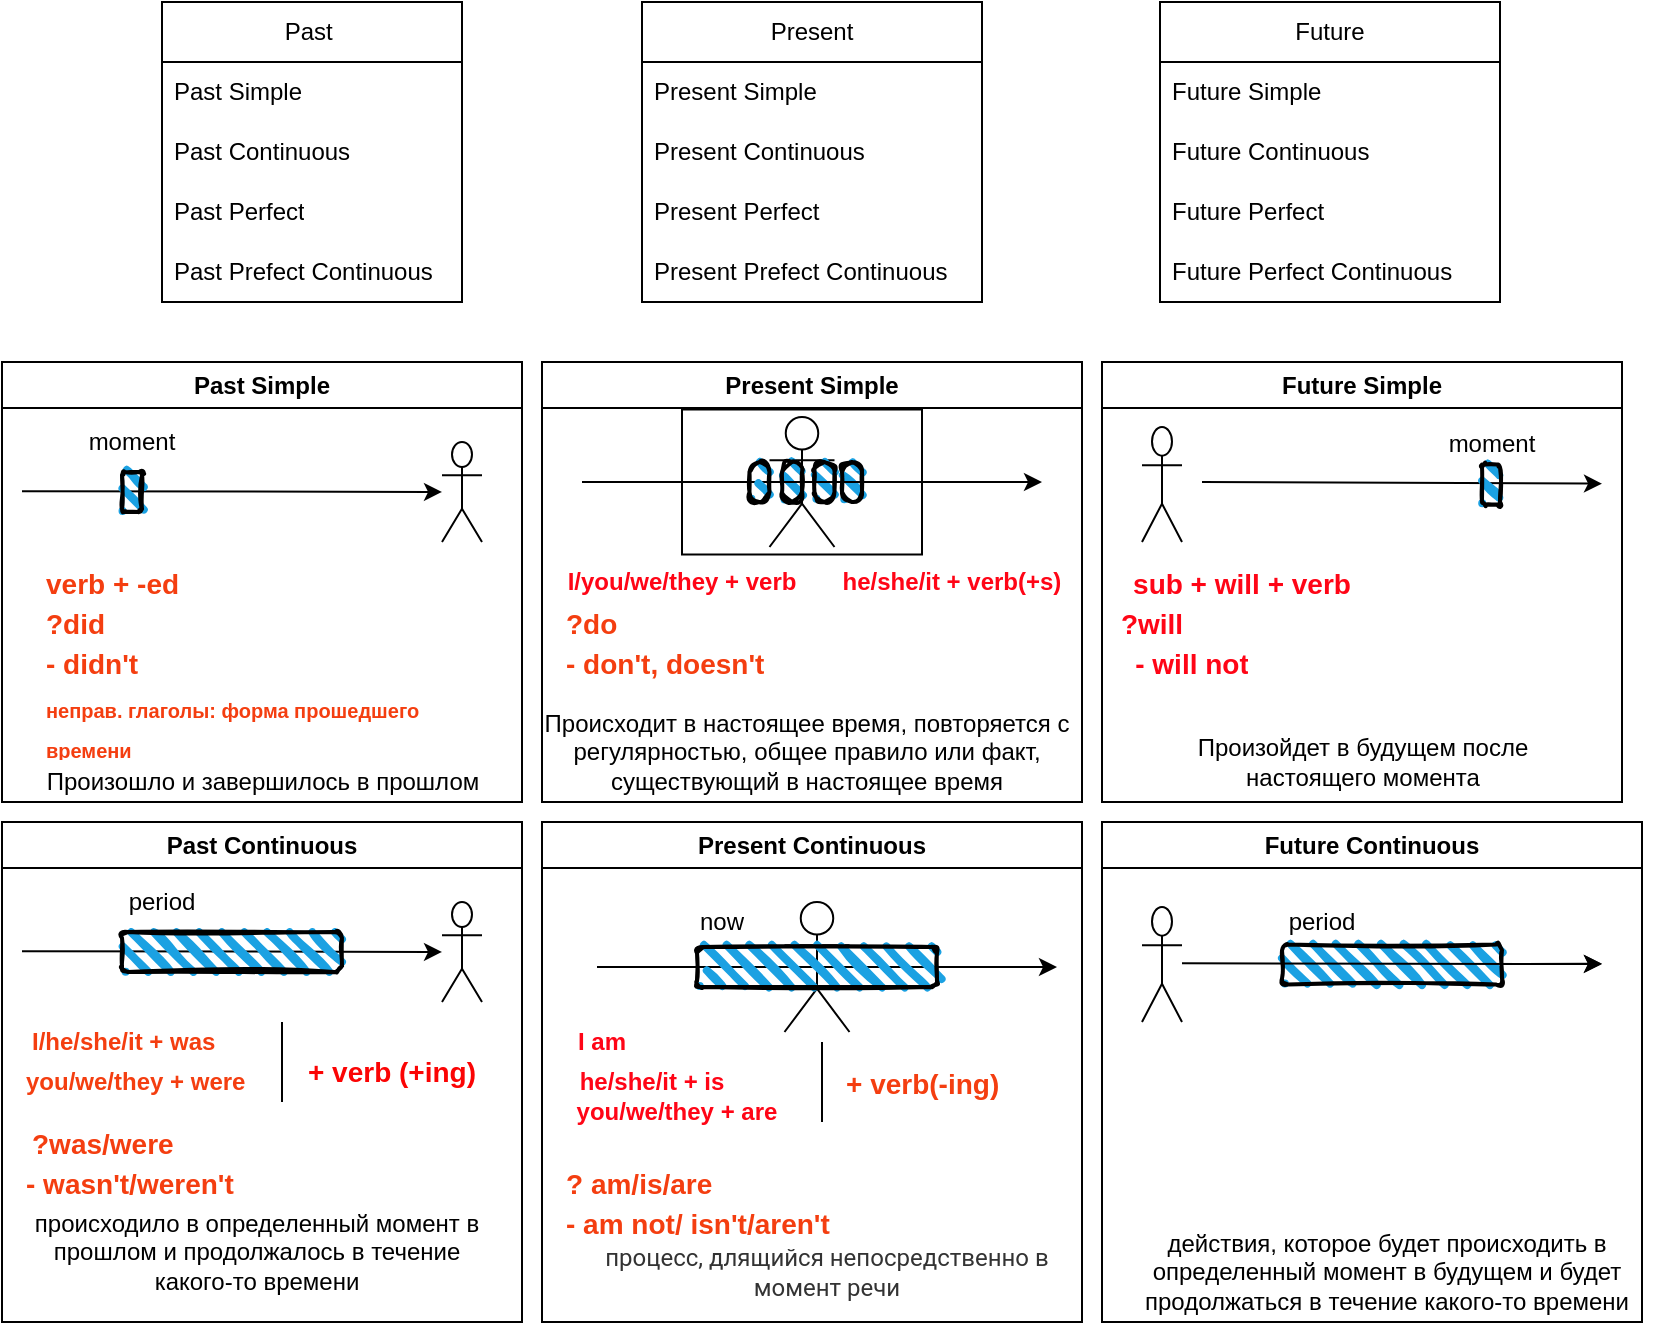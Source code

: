 <mxfile version="21.1.5" type="github">
  <diagram name="Страница 1" id="HaqHr7datS-S6JQ_34eg">
    <mxGraphModel dx="808" dy="416" grid="1" gridSize="10" guides="1" tooltips="1" connect="1" arrows="1" fold="1" page="1" pageScale="1" pageWidth="827" pageHeight="1169" math="0" shadow="0">
      <root>
        <mxCell id="0" />
        <mxCell id="1" parent="0" />
        <mxCell id="sSVKV6Z9X-DRzIi5GmWs-9" value="Past&amp;nbsp;" style="swimlane;fontStyle=0;childLayout=stackLayout;horizontal=1;startSize=30;horizontalStack=0;resizeParent=1;resizeParentMax=0;resizeLast=0;collapsible=1;marginBottom=0;whiteSpace=wrap;html=1;" parent="1" vertex="1">
          <mxGeometry x="120" y="40" width="150" height="150" as="geometry" />
        </mxCell>
        <mxCell id="sSVKV6Z9X-DRzIi5GmWs-10" value="Past Simple" style="text;strokeColor=none;fillColor=none;align=left;verticalAlign=middle;spacingLeft=4;spacingRight=4;overflow=hidden;points=[[0,0.5],[1,0.5]];portConstraint=eastwest;rotatable=0;whiteSpace=wrap;html=1;" parent="sSVKV6Z9X-DRzIi5GmWs-9" vertex="1">
          <mxGeometry y="30" width="150" height="30" as="geometry" />
        </mxCell>
        <mxCell id="sSVKV6Z9X-DRzIi5GmWs-11" value="Past Continuous" style="text;strokeColor=none;fillColor=none;align=left;verticalAlign=middle;spacingLeft=4;spacingRight=4;overflow=hidden;points=[[0,0.5],[1,0.5]];portConstraint=eastwest;rotatable=0;whiteSpace=wrap;html=1;" parent="sSVKV6Z9X-DRzIi5GmWs-9" vertex="1">
          <mxGeometry y="60" width="150" height="30" as="geometry" />
        </mxCell>
        <mxCell id="sSVKV6Z9X-DRzIi5GmWs-12" value="Past Perfect" style="text;strokeColor=none;fillColor=none;align=left;verticalAlign=middle;spacingLeft=4;spacingRight=4;overflow=hidden;points=[[0,0.5],[1,0.5]];portConstraint=eastwest;rotatable=0;whiteSpace=wrap;html=1;" parent="sSVKV6Z9X-DRzIi5GmWs-9" vertex="1">
          <mxGeometry y="90" width="150" height="30" as="geometry" />
        </mxCell>
        <mxCell id="sSVKV6Z9X-DRzIi5GmWs-18" value="Past Prefect Continuous" style="text;strokeColor=none;fillColor=none;align=left;verticalAlign=middle;spacingLeft=4;spacingRight=4;overflow=hidden;points=[[0,0.5],[1,0.5]];portConstraint=eastwest;rotatable=0;whiteSpace=wrap;html=1;" parent="sSVKV6Z9X-DRzIi5GmWs-9" vertex="1">
          <mxGeometry y="120" width="150" height="30" as="geometry" />
        </mxCell>
        <mxCell id="sSVKV6Z9X-DRzIi5GmWs-19" value="Present" style="swimlane;fontStyle=0;childLayout=stackLayout;horizontal=1;startSize=30;horizontalStack=0;resizeParent=1;resizeParentMax=0;resizeLast=0;collapsible=1;marginBottom=0;whiteSpace=wrap;html=1;" parent="1" vertex="1">
          <mxGeometry x="360" y="40" width="170" height="150" as="geometry" />
        </mxCell>
        <mxCell id="sSVKV6Z9X-DRzIi5GmWs-20" value="Present Simple" style="text;strokeColor=none;fillColor=none;align=left;verticalAlign=middle;spacingLeft=4;spacingRight=4;overflow=hidden;points=[[0,0.5],[1,0.5]];portConstraint=eastwest;rotatable=0;whiteSpace=wrap;html=1;" parent="sSVKV6Z9X-DRzIi5GmWs-19" vertex="1">
          <mxGeometry y="30" width="170" height="30" as="geometry" />
        </mxCell>
        <mxCell id="sSVKV6Z9X-DRzIi5GmWs-21" value="Present Continuous" style="text;strokeColor=none;fillColor=none;align=left;verticalAlign=middle;spacingLeft=4;spacingRight=4;overflow=hidden;points=[[0,0.5],[1,0.5]];portConstraint=eastwest;rotatable=0;whiteSpace=wrap;html=1;" parent="sSVKV6Z9X-DRzIi5GmWs-19" vertex="1">
          <mxGeometry y="60" width="170" height="30" as="geometry" />
        </mxCell>
        <mxCell id="sSVKV6Z9X-DRzIi5GmWs-22" value="Present Perfect" style="text;strokeColor=none;fillColor=none;align=left;verticalAlign=middle;spacingLeft=4;spacingRight=4;overflow=hidden;points=[[0,0.5],[1,0.5]];portConstraint=eastwest;rotatable=0;whiteSpace=wrap;html=1;" parent="sSVKV6Z9X-DRzIi5GmWs-19" vertex="1">
          <mxGeometry y="90" width="170" height="30" as="geometry" />
        </mxCell>
        <mxCell id="sSVKV6Z9X-DRzIi5GmWs-23" value="Present Prefect Continuous" style="text;strokeColor=none;fillColor=none;align=left;verticalAlign=middle;spacingLeft=4;spacingRight=4;overflow=hidden;points=[[0,0.5],[1,0.5]];portConstraint=eastwest;rotatable=0;whiteSpace=wrap;html=1;" parent="sSVKV6Z9X-DRzIi5GmWs-19" vertex="1">
          <mxGeometry y="120" width="170" height="30" as="geometry" />
        </mxCell>
        <mxCell id="sSVKV6Z9X-DRzIi5GmWs-24" value="Future" style="swimlane;fontStyle=0;childLayout=stackLayout;horizontal=1;startSize=30;horizontalStack=0;resizeParent=1;resizeParentMax=0;resizeLast=0;collapsible=1;marginBottom=0;whiteSpace=wrap;html=1;" parent="1" vertex="1">
          <mxGeometry x="619" y="40" width="170" height="150" as="geometry" />
        </mxCell>
        <mxCell id="sSVKV6Z9X-DRzIi5GmWs-25" value="Future Simple" style="text;strokeColor=none;fillColor=none;align=left;verticalAlign=middle;spacingLeft=4;spacingRight=4;overflow=hidden;points=[[0,0.5],[1,0.5]];portConstraint=eastwest;rotatable=0;whiteSpace=wrap;html=1;" parent="sSVKV6Z9X-DRzIi5GmWs-24" vertex="1">
          <mxGeometry y="30" width="170" height="30" as="geometry" />
        </mxCell>
        <mxCell id="sSVKV6Z9X-DRzIi5GmWs-26" value="Future Continuous" style="text;strokeColor=none;fillColor=none;align=left;verticalAlign=middle;spacingLeft=4;spacingRight=4;overflow=hidden;points=[[0,0.5],[1,0.5]];portConstraint=eastwest;rotatable=0;whiteSpace=wrap;html=1;" parent="sSVKV6Z9X-DRzIi5GmWs-24" vertex="1">
          <mxGeometry y="60" width="170" height="30" as="geometry" />
        </mxCell>
        <mxCell id="sSVKV6Z9X-DRzIi5GmWs-27" value="Future Perfect" style="text;strokeColor=none;fillColor=none;align=left;verticalAlign=middle;spacingLeft=4;spacingRight=4;overflow=hidden;points=[[0,0.5],[1,0.5]];portConstraint=eastwest;rotatable=0;whiteSpace=wrap;html=1;" parent="sSVKV6Z9X-DRzIi5GmWs-24" vertex="1">
          <mxGeometry y="90" width="170" height="30" as="geometry" />
        </mxCell>
        <mxCell id="sSVKV6Z9X-DRzIi5GmWs-28" value="Future Perfect Continuous" style="text;strokeColor=none;fillColor=none;align=left;verticalAlign=middle;spacingLeft=4;spacingRight=4;overflow=hidden;points=[[0,0.5],[1,0.5]];portConstraint=eastwest;rotatable=0;whiteSpace=wrap;html=1;" parent="sSVKV6Z9X-DRzIi5GmWs-24" vertex="1">
          <mxGeometry y="120" width="170" height="30" as="geometry" />
        </mxCell>
        <mxCell id="sSVKV6Z9X-DRzIi5GmWs-29" value="Past Simple" style="swimlane;whiteSpace=wrap;html=1;" parent="1" vertex="1">
          <mxGeometry x="40" y="220" width="260" height="220" as="geometry" />
        </mxCell>
        <mxCell id="sSVKV6Z9X-DRzIi5GmWs-32" value="" style="shape=umlActor;verticalLabelPosition=bottom;verticalAlign=top;html=1;outlineConnect=0;" parent="sSVKV6Z9X-DRzIi5GmWs-29" vertex="1">
          <mxGeometry x="220" y="40" width="20" height="50" as="geometry" />
        </mxCell>
        <mxCell id="sSVKV6Z9X-DRzIi5GmWs-33" value="" style="endArrow=classic;html=1;rounded=0;exitX=0.375;exitY=0.729;exitDx=0;exitDy=0;exitPerimeter=0;" parent="sSVKV6Z9X-DRzIi5GmWs-29" target="sSVKV6Z9X-DRzIi5GmWs-32" edge="1">
          <mxGeometry width="50" height="50" relative="1" as="geometry">
            <mxPoint x="10" y="64.58" as="sourcePoint" />
            <mxPoint x="200" y="64.58" as="targetPoint" />
          </mxGeometry>
        </mxCell>
        <mxCell id="sSVKV6Z9X-DRzIi5GmWs-35" value="" style="rounded=1;whiteSpace=wrap;html=1;strokeWidth=2;fillWeight=4;hachureGap=8;hachureAngle=45;fillColor=#1ba1e2;sketch=1;" parent="sSVKV6Z9X-DRzIi5GmWs-29" vertex="1">
          <mxGeometry x="60" y="55" width="10" height="20" as="geometry" />
        </mxCell>
        <UserObject label="verb + -ed" placeholders="1" name="Variable" id="sSVKV6Z9X-DRzIi5GmWs-45">
          <mxCell style="text;html=1;strokeColor=none;fillColor=none;align=left;verticalAlign=middle;whiteSpace=wrap;overflow=hidden;fontStyle=1;fontColor=#f43e10;fontSize=14;" parent="sSVKV6Z9X-DRzIi5GmWs-29" vertex="1">
            <mxGeometry x="20" y="100" width="75" height="20" as="geometry" />
          </mxCell>
        </UserObject>
        <UserObject label="&lt;font style=&quot;font-size: 10px;&quot;&gt;неправ. глаголы: форма прошедшего времени&lt;/font&gt;" placeholders="1" name="Variable" id="sSVKV6Z9X-DRzIi5GmWs-47">
          <mxCell style="text;html=1;strokeColor=none;fillColor=none;align=left;verticalAlign=middle;whiteSpace=wrap;overflow=hidden;fontStyle=1;fontColor=#f43e10;fontSize=17;" parent="sSVKV6Z9X-DRzIi5GmWs-29" vertex="1">
            <mxGeometry x="20" y="160" width="195" height="40" as="geometry" />
          </mxCell>
        </UserObject>
        <UserObject label="Произошло и завершилось в прошлом" placeholders="1" name="Variable" id="sSVKV6Z9X-DRzIi5GmWs-54">
          <mxCell style="text;html=1;strokeColor=none;fillColor=none;align=center;verticalAlign=middle;whiteSpace=wrap;overflow=hidden;" parent="sSVKV6Z9X-DRzIi5GmWs-29" vertex="1">
            <mxGeometry x="12.5" y="200" width="235" height="20" as="geometry" />
          </mxCell>
        </UserObject>
        <UserObject label="moment" placeholders="1" name="Variable" id="sSVKV6Z9X-DRzIi5GmWs-55">
          <mxCell style="text;html=1;strokeColor=none;fillColor=none;align=center;verticalAlign=middle;whiteSpace=wrap;overflow=hidden;" parent="sSVKV6Z9X-DRzIi5GmWs-29" vertex="1">
            <mxGeometry x="25" y="30" width="80" height="20" as="geometry" />
          </mxCell>
        </UserObject>
        <UserObject label="?did" placeholders="1" name="Variable" id="KWtOq8d0CYG3wRhczN9--9">
          <mxCell style="text;html=1;strokeColor=none;fillColor=none;align=left;verticalAlign=middle;whiteSpace=wrap;overflow=hidden;fontStyle=1;fontColor=#f43e10;fontSize=14;" vertex="1" parent="sSVKV6Z9X-DRzIi5GmWs-29">
            <mxGeometry x="20" y="120" width="75" height="20" as="geometry" />
          </mxCell>
        </UserObject>
        <UserObject label="- didn&#39;t" placeholders="1" name="Variable" id="KWtOq8d0CYG3wRhczN9--15">
          <mxCell style="text;html=1;strokeColor=none;fillColor=none;align=left;verticalAlign=middle;whiteSpace=wrap;overflow=hidden;fontStyle=1;fontColor=#f43e10;fontSize=14;" vertex="1" parent="sSVKV6Z9X-DRzIi5GmWs-29">
            <mxGeometry x="20" y="140" width="75" height="20" as="geometry" />
          </mxCell>
        </UserObject>
        <mxCell id="sSVKV6Z9X-DRzIi5GmWs-30" value="Present Simple" style="swimlane;whiteSpace=wrap;html=1;" parent="1" vertex="1">
          <mxGeometry x="310" y="220" width="270" height="220" as="geometry" />
        </mxCell>
        <mxCell id="sSVKV6Z9X-DRzIi5GmWs-48" value="" style="shape=umlActor;verticalLabelPosition=bottom;verticalAlign=top;html=1;outlineConnect=0;" parent="sSVKV6Z9X-DRzIi5GmWs-30" vertex="1">
          <mxGeometry x="113.75" y="27.5" width="32.5" height="65" as="geometry" />
        </mxCell>
        <UserObject label="I/you/we/they + verb" placeholders="1" name="Variable" id="sSVKV6Z9X-DRzIi5GmWs-52">
          <mxCell style="text;html=1;strokeColor=none;fillColor=none;align=center;verticalAlign=middle;whiteSpace=wrap;overflow=hidden;fontColor=#FF0516;fontStyle=1" parent="sSVKV6Z9X-DRzIi5GmWs-30" vertex="1">
            <mxGeometry x="10" y="100" width="120" height="20" as="geometry" />
          </mxCell>
        </UserObject>
        <UserObject label="he/she/it + verb(+s)" placeholders="1" name="Variable" id="sSVKV6Z9X-DRzIi5GmWs-53">
          <mxCell style="text;html=1;strokeColor=none;fillColor=none;align=center;verticalAlign=middle;whiteSpace=wrap;overflow=hidden;fontStyle=1;fontColor=#FF0516;" parent="sSVKV6Z9X-DRzIi5GmWs-30" vertex="1">
            <mxGeometry x="140" y="100" width="130" height="20" as="geometry" />
          </mxCell>
        </UserObject>
        <UserObject label="Происходит в настоящее время, повторяется с регулярностью, общее правило или факт, существующий в настоящее время" placeholders="1" name="Variable" id="sSVKV6Z9X-DRzIi5GmWs-56">
          <mxCell style="text;html=1;strokeColor=none;fillColor=none;align=center;verticalAlign=middle;whiteSpace=wrap;overflow=hidden;" parent="sSVKV6Z9X-DRzIi5GmWs-30" vertex="1">
            <mxGeometry y="170" width="265" height="50" as="geometry" />
          </mxCell>
        </UserObject>
        <UserObject label="?do" placeholders="1" name="Variable" id="KWtOq8d0CYG3wRhczN9--10">
          <mxCell style="text;html=1;strokeColor=none;fillColor=none;align=left;verticalAlign=middle;whiteSpace=wrap;overflow=hidden;fontStyle=1;fontColor=#f43e10;fontSize=14;" vertex="1" parent="sSVKV6Z9X-DRzIi5GmWs-30">
            <mxGeometry x="10" y="120" width="75" height="20" as="geometry" />
          </mxCell>
        </UserObject>
        <UserObject label="- don&#39;t, doesn&#39;t" placeholders="1" name="Variable" id="KWtOq8d0CYG3wRhczN9--13">
          <mxCell style="text;html=1;strokeColor=none;fillColor=none;align=left;verticalAlign=middle;whiteSpace=wrap;overflow=hidden;fontStyle=1;fontColor=#f43e10;fontSize=14;" vertex="1" parent="sSVKV6Z9X-DRzIi5GmWs-30">
            <mxGeometry x="10" y="140" width="120" height="20" as="geometry" />
          </mxCell>
        </UserObject>
        <mxCell id="KWtOq8d0CYG3wRhczN9--48" value="" style="rounded=1;whiteSpace=wrap;html=1;strokeWidth=2;fillWeight=4;hachureGap=8;hachureAngle=45;fillColor=#1ba1e2;sketch=1;arcSize=50;" vertex="1" parent="sSVKV6Z9X-DRzIi5GmWs-30">
          <mxGeometry x="120" y="50" width="10" height="20" as="geometry" />
        </mxCell>
        <mxCell id="KWtOq8d0CYG3wRhczN9--49" value="" style="rounded=1;whiteSpace=wrap;html=1;strokeWidth=2;fillWeight=4;hachureGap=8;hachureAngle=45;fillColor=#1ba1e2;sketch=1;arcSize=50;" vertex="1" parent="sSVKV6Z9X-DRzIi5GmWs-30">
          <mxGeometry x="136.25" y="50" width="10" height="20" as="geometry" />
        </mxCell>
        <mxCell id="KWtOq8d0CYG3wRhczN9--50" value="" style="rounded=1;whiteSpace=wrap;html=1;strokeWidth=2;fillWeight=4;hachureGap=8;hachureAngle=45;fillColor=#1ba1e2;sketch=1;arcSize=50;" vertex="1" parent="sSVKV6Z9X-DRzIi5GmWs-30">
          <mxGeometry x="150" y="50" width="10" height="20" as="geometry" />
        </mxCell>
        <mxCell id="KWtOq8d0CYG3wRhczN9--52" value="" style="rounded=0;whiteSpace=wrap;html=1;fillColor=none;" vertex="1" parent="sSVKV6Z9X-DRzIi5GmWs-30">
          <mxGeometry x="70" y="23.75" width="120" height="72.5" as="geometry" />
        </mxCell>
        <mxCell id="sSVKV6Z9X-DRzIi5GmWs-31" value="Future Simple" style="swimlane;whiteSpace=wrap;html=1;" parent="1" vertex="1">
          <mxGeometry x="590" y="220" width="260" height="220" as="geometry" />
        </mxCell>
        <UserObject label="sub + will + verb" placeholders="1" name="Variable" id="sSVKV6Z9X-DRzIi5GmWs-57">
          <mxCell style="text;html=1;strokeColor=none;fillColor=none;align=center;verticalAlign=middle;whiteSpace=wrap;overflow=hidden;fontColor=#FF0516;fontStyle=1;fontSize=14;" parent="sSVKV6Z9X-DRzIi5GmWs-31" vertex="1">
            <mxGeometry x="10" y="100" width="120" height="20" as="geometry" />
          </mxCell>
        </UserObject>
        <mxCell id="sSVKV6Z9X-DRzIi5GmWs-58" value="" style="shape=umlActor;verticalLabelPosition=bottom;verticalAlign=top;html=1;outlineConnect=0;" parent="sSVKV6Z9X-DRzIi5GmWs-31" vertex="1">
          <mxGeometry x="20" y="32.5" width="20" height="57.5" as="geometry" />
        </mxCell>
        <mxCell id="sSVKV6Z9X-DRzIi5GmWs-59" value="" style="endArrow=classic;html=1;rounded=0;" parent="sSVKV6Z9X-DRzIi5GmWs-31" edge="1">
          <mxGeometry width="50" height="50" relative="1" as="geometry">
            <mxPoint x="50" y="60" as="sourcePoint" />
            <mxPoint x="250" y="60.83" as="targetPoint" />
          </mxGeometry>
        </mxCell>
        <mxCell id="sSVKV6Z9X-DRzIi5GmWs-60" value="" style="rounded=1;whiteSpace=wrap;html=1;strokeWidth=2;fillWeight=4;hachureGap=8;hachureAngle=45;fillColor=#1ba1e2;sketch=1;" parent="sSVKV6Z9X-DRzIi5GmWs-31" vertex="1">
          <mxGeometry x="190" y="51.25" width="9" height="20" as="geometry" />
        </mxCell>
        <UserObject label="Произойдет в будущем после настоящего момента" placeholders="1" name="Variable" id="sSVKV6Z9X-DRzIi5GmWs-62">
          <mxCell style="text;html=1;strokeColor=none;fillColor=none;align=center;verticalAlign=middle;whiteSpace=wrap;overflow=hidden;" parent="sSVKV6Z9X-DRzIi5GmWs-31" vertex="1">
            <mxGeometry x="12.5" y="180" width="235" height="40" as="geometry" />
          </mxCell>
        </UserObject>
        <UserObject label="moment" placeholders="1" name="Variable" id="sSVKV6Z9X-DRzIi5GmWs-63">
          <mxCell style="text;html=1;strokeColor=none;fillColor=none;align=center;verticalAlign=middle;whiteSpace=wrap;overflow=hidden;" parent="sSVKV6Z9X-DRzIi5GmWs-31" vertex="1">
            <mxGeometry x="154.5" y="31.25" width="80" height="20" as="geometry" />
          </mxCell>
        </UserObject>
        <UserObject label="?will" placeholders="1" name="Variable" id="KWtOq8d0CYG3wRhczN9--11">
          <mxCell style="text;html=1;strokeColor=none;fillColor=none;align=center;verticalAlign=middle;whiteSpace=wrap;overflow=hidden;fontColor=#FF0516;fontStyle=1;fontSize=14;" vertex="1" parent="sSVKV6Z9X-DRzIi5GmWs-31">
            <mxGeometry y="120" width="50" height="20" as="geometry" />
          </mxCell>
        </UserObject>
        <UserObject label="- will not" placeholders="1" name="Variable" id="KWtOq8d0CYG3wRhczN9--14">
          <mxCell style="text;html=1;strokeColor=none;fillColor=none;align=center;verticalAlign=middle;whiteSpace=wrap;overflow=hidden;fontColor=#FF0516;fontStyle=1;fontSize=14;" vertex="1" parent="sSVKV6Z9X-DRzIi5GmWs-31">
            <mxGeometry x="10" y="140" width="70" height="20" as="geometry" />
          </mxCell>
        </UserObject>
        <mxCell id="sSVKV6Z9X-DRzIi5GmWs-49" value="" style="endArrow=classic;html=1;rounded=0;" parent="1" edge="1">
          <mxGeometry width="50" height="50" relative="1" as="geometry">
            <mxPoint x="330" y="280" as="sourcePoint" />
            <mxPoint x="560" y="280" as="targetPoint" />
          </mxGeometry>
        </mxCell>
        <mxCell id="KWtOq8d0CYG3wRhczN9--17" value="Past Continuous" style="swimlane;whiteSpace=wrap;html=1;" vertex="1" parent="1">
          <mxGeometry x="40" y="450" width="260" height="250" as="geometry" />
        </mxCell>
        <mxCell id="KWtOq8d0CYG3wRhczN9--18" value="" style="shape=umlActor;verticalLabelPosition=bottom;verticalAlign=top;html=1;outlineConnect=0;" vertex="1" parent="KWtOq8d0CYG3wRhczN9--17">
          <mxGeometry x="220" y="40" width="20" height="50" as="geometry" />
        </mxCell>
        <mxCell id="KWtOq8d0CYG3wRhczN9--19" value="" style="endArrow=classic;html=1;rounded=0;exitX=0.375;exitY=0.729;exitDx=0;exitDy=0;exitPerimeter=0;" edge="1" parent="KWtOq8d0CYG3wRhczN9--17" target="KWtOq8d0CYG3wRhczN9--18">
          <mxGeometry width="50" height="50" relative="1" as="geometry">
            <mxPoint x="10" y="64.58" as="sourcePoint" />
            <mxPoint x="200" y="64.58" as="targetPoint" />
          </mxGeometry>
        </mxCell>
        <mxCell id="KWtOq8d0CYG3wRhczN9--20" value="" style="rounded=1;whiteSpace=wrap;html=1;strokeWidth=2;fillWeight=4;hachureGap=8;hachureAngle=45;fillColor=#1ba1e2;sketch=1;" vertex="1" parent="KWtOq8d0CYG3wRhczN9--17">
          <mxGeometry x="60" y="55" width="110" height="20" as="geometry" />
        </mxCell>
        <UserObject label="I/he/she/it + was" placeholders="1" name="Variable" id="KWtOq8d0CYG3wRhczN9--21">
          <mxCell style="text;html=1;strokeColor=none;fillColor=none;align=left;verticalAlign=middle;whiteSpace=wrap;overflow=hidden;fontStyle=1;fontColor=#f43e10;fontSize=12;" vertex="1" parent="KWtOq8d0CYG3wRhczN9--17">
            <mxGeometry x="12.5" y="100" width="140" height="20" as="geometry" />
          </mxCell>
        </UserObject>
        <UserObject label="происходило в определенный момент в прошлом и продолжалось в течение какого-то времени" placeholders="1" name="Variable" id="KWtOq8d0CYG3wRhczN9--23">
          <mxCell style="text;html=1;strokeColor=none;fillColor=none;align=center;verticalAlign=middle;whiteSpace=wrap;overflow=hidden;" vertex="1" parent="KWtOq8d0CYG3wRhczN9--17">
            <mxGeometry x="10" y="190" width="235" height="50" as="geometry" />
          </mxCell>
        </UserObject>
        <UserObject label="period" placeholders="1" name="Variable" id="KWtOq8d0CYG3wRhczN9--24">
          <mxCell style="text;html=1;strokeColor=none;fillColor=none;align=center;verticalAlign=middle;whiteSpace=wrap;overflow=hidden;" vertex="1" parent="KWtOq8d0CYG3wRhczN9--17">
            <mxGeometry x="40" y="30" width="80" height="20" as="geometry" />
          </mxCell>
        </UserObject>
        <UserObject label="?was/were" placeholders="1" name="Variable" id="KWtOq8d0CYG3wRhczN9--25">
          <mxCell style="text;html=1;strokeColor=none;fillColor=none;align=left;verticalAlign=middle;whiteSpace=wrap;overflow=hidden;fontStyle=1;fontColor=#f43e10;fontSize=14;" vertex="1" parent="KWtOq8d0CYG3wRhczN9--17">
            <mxGeometry x="12.5" y="150" width="75" height="20" as="geometry" />
          </mxCell>
        </UserObject>
        <UserObject label="- wasn&#39;t/weren&#39;t" placeholders="1" name="Variable" id="KWtOq8d0CYG3wRhczN9--26">
          <mxCell style="text;html=1;strokeColor=none;fillColor=none;align=left;verticalAlign=middle;whiteSpace=wrap;overflow=hidden;fontStyle=1;fontColor=#f43e10;fontSize=14;" vertex="1" parent="KWtOq8d0CYG3wRhczN9--17">
            <mxGeometry x="10" y="170" width="120" height="20" as="geometry" />
          </mxCell>
        </UserObject>
        <UserObject label="you/we/they + were" placeholders="1" name="Variable" id="KWtOq8d0CYG3wRhczN9--27">
          <mxCell style="text;html=1;strokeColor=none;fillColor=none;align=left;verticalAlign=middle;whiteSpace=wrap;overflow=hidden;fontStyle=1;fontColor=#f43e10;fontSize=12;" vertex="1" parent="KWtOq8d0CYG3wRhczN9--17">
            <mxGeometry x="10" y="120" width="120" height="20" as="geometry" />
          </mxCell>
        </UserObject>
        <mxCell id="KWtOq8d0CYG3wRhczN9--41" value="" style="endArrow=none;html=1;rounded=0;" edge="1" parent="KWtOq8d0CYG3wRhczN9--17">
          <mxGeometry width="50" height="50" relative="1" as="geometry">
            <mxPoint x="140" y="140" as="sourcePoint" />
            <mxPoint x="140" y="100" as="targetPoint" />
          </mxGeometry>
        </mxCell>
        <mxCell id="KWtOq8d0CYG3wRhczN9--42" value="+ verb (+ing)" style="text;html=1;strokeColor=none;fillColor=none;align=center;verticalAlign=middle;whiteSpace=wrap;rounded=0;fontStyle=1;fontColor=#fb0404;fontSize=14;" vertex="1" parent="KWtOq8d0CYG3wRhczN9--17">
          <mxGeometry x="150" y="110" width="90" height="30" as="geometry" />
        </mxCell>
        <mxCell id="KWtOq8d0CYG3wRhczN9--30" value="Present Continuous" style="swimlane;whiteSpace=wrap;html=1;" vertex="1" parent="1">
          <mxGeometry x="310" y="450" width="270" height="250" as="geometry" />
        </mxCell>
        <UserObject label="I am" placeholders="1" name="Variable" id="KWtOq8d0CYG3wRhczN9--32">
          <mxCell style="text;html=1;strokeColor=none;fillColor=none;align=center;verticalAlign=middle;whiteSpace=wrap;overflow=hidden;fontColor=#FF0516;fontStyle=1" vertex="1" parent="KWtOq8d0CYG3wRhczN9--30">
            <mxGeometry x="-30" y="100" width="120" height="20" as="geometry" />
          </mxCell>
        </UserObject>
        <UserObject label="he/she/it + is" placeholders="1" name="Variable" id="KWtOq8d0CYG3wRhczN9--33">
          <mxCell style="text;html=1;strokeColor=none;fillColor=none;align=center;verticalAlign=middle;whiteSpace=wrap;overflow=hidden;fontStyle=1;fontColor=#FF0516;" vertex="1" parent="KWtOq8d0CYG3wRhczN9--30">
            <mxGeometry x="10" y="120" width="90" height="20" as="geometry" />
          </mxCell>
        </UserObject>
        <UserObject label="&lt;span style=&quot;color: rgb(51, 51, 51); font-family: Roboto, sans-serif; text-align: start; background-color: rgb(255, 255, 255);&quot;&gt;&lt;font style=&quot;font-size: 12px;&quot;&gt;процесс, длящийся непосредственно в момент речи&lt;/font&gt;&lt;/span&gt;" placeholders="1" name="Variable" id="KWtOq8d0CYG3wRhczN9--34">
          <mxCell style="text;html=1;strokeColor=none;fillColor=none;align=center;verticalAlign=middle;whiteSpace=wrap;overflow=hidden;" vertex="1" parent="KWtOq8d0CYG3wRhczN9--30">
            <mxGeometry x="10" y="200" width="265" height="50" as="geometry" />
          </mxCell>
        </UserObject>
        <UserObject label="? am/is/are" placeholders="1" name="Variable" id="KWtOq8d0CYG3wRhczN9--35">
          <mxCell style="text;html=1;strokeColor=none;fillColor=none;align=left;verticalAlign=middle;whiteSpace=wrap;overflow=hidden;fontStyle=1;fontColor=#f43e10;fontSize=14;" vertex="1" parent="KWtOq8d0CYG3wRhczN9--30">
            <mxGeometry x="10" y="170" width="100" height="20" as="geometry" />
          </mxCell>
        </UserObject>
        <UserObject label="- am not/ isn&#39;t/aren&#39;t" placeholders="1" name="Variable" id="KWtOq8d0CYG3wRhczN9--36">
          <mxCell style="text;html=1;strokeColor=none;fillColor=none;align=left;verticalAlign=middle;whiteSpace=wrap;overflow=hidden;fontStyle=1;fontColor=#f43e10;fontSize=14;" vertex="1" parent="KWtOq8d0CYG3wRhczN9--30">
            <mxGeometry x="10" y="190" width="150" height="20" as="geometry" />
          </mxCell>
        </UserObject>
        <UserObject label="you/we/they + are" placeholders="1" name="Variable" id="KWtOq8d0CYG3wRhczN9--37">
          <mxCell style="text;html=1;strokeColor=none;fillColor=none;align=center;verticalAlign=middle;whiteSpace=wrap;overflow=hidden;fontStyle=1;fontColor=#FF0516;" vertex="1" parent="KWtOq8d0CYG3wRhczN9--30">
            <mxGeometry x="10" y="135" width="115" height="20" as="geometry" />
          </mxCell>
        </UserObject>
        <mxCell id="KWtOq8d0CYG3wRhczN9--39" value="" style="endArrow=none;html=1;rounded=0;" edge="1" parent="KWtOq8d0CYG3wRhczN9--30">
          <mxGeometry width="50" height="50" relative="1" as="geometry">
            <mxPoint x="140" y="150" as="sourcePoint" />
            <mxPoint x="140" y="110" as="targetPoint" />
          </mxGeometry>
        </mxCell>
        <UserObject label="+ verb(-ing)" placeholders="1" name="Variable" id="KWtOq8d0CYG3wRhczN9--40">
          <mxCell style="text;html=1;strokeColor=none;fillColor=none;align=left;verticalAlign=middle;whiteSpace=wrap;overflow=hidden;fontStyle=1;fontColor=#f43e10;fontSize=14;" vertex="1" parent="KWtOq8d0CYG3wRhczN9--30">
            <mxGeometry x="150" y="120" width="80" height="20" as="geometry" />
          </mxCell>
        </UserObject>
        <mxCell id="KWtOq8d0CYG3wRhczN9--43" value="" style="shape=umlActor;verticalLabelPosition=bottom;verticalAlign=top;html=1;outlineConnect=0;" vertex="1" parent="KWtOq8d0CYG3wRhczN9--30">
          <mxGeometry x="121.25" y="40" width="32.5" height="65" as="geometry" />
        </mxCell>
        <mxCell id="KWtOq8d0CYG3wRhczN9--44" value="" style="endArrow=classic;html=1;rounded=0;" edge="1" parent="KWtOq8d0CYG3wRhczN9--30">
          <mxGeometry width="50" height="50" relative="1" as="geometry">
            <mxPoint x="27.5" y="72.5" as="sourcePoint" />
            <mxPoint x="257.5" y="72.5" as="targetPoint" />
          </mxGeometry>
        </mxCell>
        <mxCell id="KWtOq8d0CYG3wRhczN9--45" value="" style="rounded=1;whiteSpace=wrap;html=1;strokeWidth=2;fillWeight=4;hachureGap=8;hachureAngle=45;fillColor=#1ba1e2;sketch=1;" vertex="1" parent="KWtOq8d0CYG3wRhczN9--30">
          <mxGeometry x="77.5" y="62.5" width="120" height="20" as="geometry" />
        </mxCell>
        <UserObject label="now" placeholders="1" name="Variable" id="KWtOq8d0CYG3wRhczN9--69">
          <mxCell style="text;html=1;strokeColor=none;fillColor=none;align=center;verticalAlign=middle;whiteSpace=wrap;overflow=hidden;" vertex="1" parent="KWtOq8d0CYG3wRhczN9--30">
            <mxGeometry x="50" y="40" width="80" height="20" as="geometry" />
          </mxCell>
        </UserObject>
        <mxCell id="KWtOq8d0CYG3wRhczN9--46" value="" style="rounded=1;whiteSpace=wrap;html=1;strokeWidth=2;fillWeight=4;hachureGap=8;hachureAngle=45;fillColor=#1ba1e2;sketch=1;arcSize=50;" vertex="1" parent="1">
          <mxGeometry x="413.75" y="270" width="10" height="20" as="geometry" />
        </mxCell>
        <mxCell id="KWtOq8d0CYG3wRhczN9--53" value="Future Continuous" style="swimlane;whiteSpace=wrap;html=1;" vertex="1" parent="1">
          <mxGeometry x="590" y="450" width="270" height="250" as="geometry" />
        </mxCell>
        <UserObject label="действия, которое будет происходить в определенный момент в будущем и будет продолжаться в течение какого-то времени" placeholders="1" name="Variable" id="KWtOq8d0CYG3wRhczN9--56">
          <mxCell style="text;html=1;strokeColor=none;fillColor=none;align=center;verticalAlign=middle;whiteSpace=wrap;overflow=hidden;" vertex="1" parent="KWtOq8d0CYG3wRhczN9--53">
            <mxGeometry x="10" y="200" width="265" height="50" as="geometry" />
          </mxCell>
        </UserObject>
        <mxCell id="KWtOq8d0CYG3wRhczN9--66" value="" style="shape=umlActor;verticalLabelPosition=bottom;verticalAlign=top;html=1;outlineConnect=0;" vertex="1" parent="KWtOq8d0CYG3wRhczN9--53">
          <mxGeometry x="20" y="42.5" width="20" height="57.5" as="geometry" />
        </mxCell>
        <mxCell id="KWtOq8d0CYG3wRhczN9--67" value="" style="endArrow=classic;html=1;rounded=0;" edge="1" parent="KWtOq8d0CYG3wRhczN9--53" source="KWtOq8d0CYG3wRhczN9--70">
          <mxGeometry width="50" height="50" relative="1" as="geometry">
            <mxPoint x="50" y="70" as="sourcePoint" />
            <mxPoint x="250" y="70.83" as="targetPoint" />
          </mxGeometry>
        </mxCell>
        <mxCell id="KWtOq8d0CYG3wRhczN9--70" value="" style="rounded=1;whiteSpace=wrap;html=1;strokeWidth=2;fillWeight=4;hachureGap=8;hachureAngle=45;fillColor=#1ba1e2;sketch=1;" vertex="1" parent="KWtOq8d0CYG3wRhczN9--53">
          <mxGeometry x="90" y="61.25" width="110" height="20" as="geometry" />
        </mxCell>
        <UserObject label="period" placeholders="1" name="Variable" id="KWtOq8d0CYG3wRhczN9--72">
          <mxCell style="text;html=1;strokeColor=none;fillColor=none;align=center;verticalAlign=middle;whiteSpace=wrap;overflow=hidden;" vertex="1" parent="KWtOq8d0CYG3wRhczN9--53">
            <mxGeometry x="70" y="40" width="80" height="20" as="geometry" />
          </mxCell>
        </UserObject>
        <mxCell id="KWtOq8d0CYG3wRhczN9--73" value="" style="endArrow=classic;html=1;rounded=0;exitX=0.375;exitY=0.729;exitDx=0;exitDy=0;exitPerimeter=0;" edge="1" parent="KWtOq8d0CYG3wRhczN9--53">
          <mxGeometry width="50" height="50" relative="1" as="geometry">
            <mxPoint x="40" y="70.63" as="sourcePoint" />
            <mxPoint x="250" y="71.05" as="targetPoint" />
          </mxGeometry>
        </mxCell>
      </root>
    </mxGraphModel>
  </diagram>
</mxfile>
